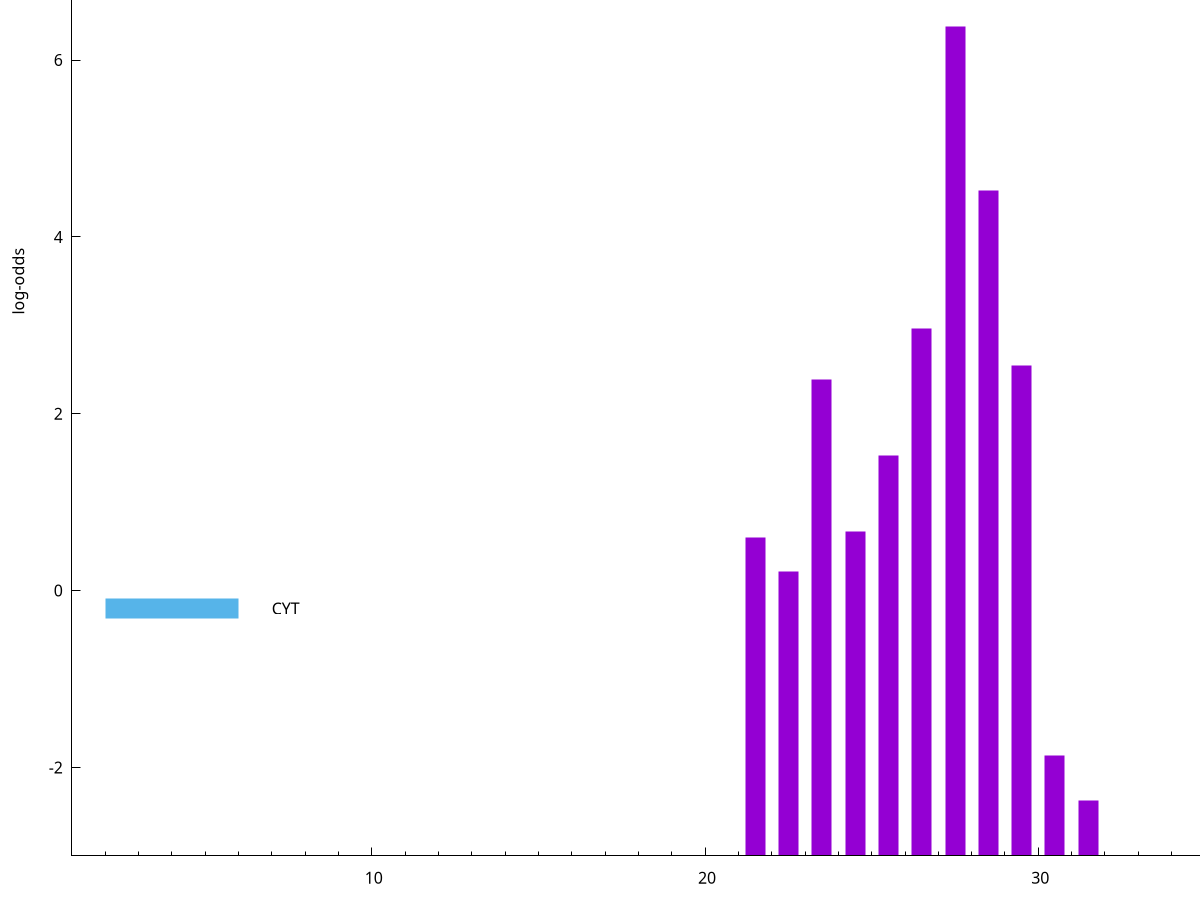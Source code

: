 set title "LipoP predictions for SRR4017837.gff"
set size 2., 1.4
set xrange [1:70] 
set mxtics 10
set yrange [-3:10]
set y2range [0:13]
set ylabel "log-odds"
set term postscript eps color solid "Helvetica" 30
set output "SRR4017837.gff18.eps"
set arrow from 2,7.0516 to 6,7.0516 nohead lt 1 lw 20
set label "SpI" at 7,7.0516
set arrow from 2,-0.200913 to 6,-0.200913 nohead lt 3 lw 20
set label "CYT" at 7,-0.200913
set arrow from 2,7.0516 to 6,7.0516 nohead lt 1 lw 20
set label "SpI" at 7,7.0516
# NOTE: The scores below are the log-odds scores with the threshold
# NOTE: subtracted (a hack to make gnuplot make the histogram all
# NOTE: look nice).
plot "-" axes x1y2 title "" with impulses lt 1 lw 20
27.500000 9.377330
28.500000 7.519910
26.500000 5.965740
29.500000 5.542090
23.500000 5.385730
25.500000 4.527380
24.500000 3.666021
21.500000 3.597075
22.500000 3.215907
30.500000 1.137450
31.500000 0.629330
e
exit
